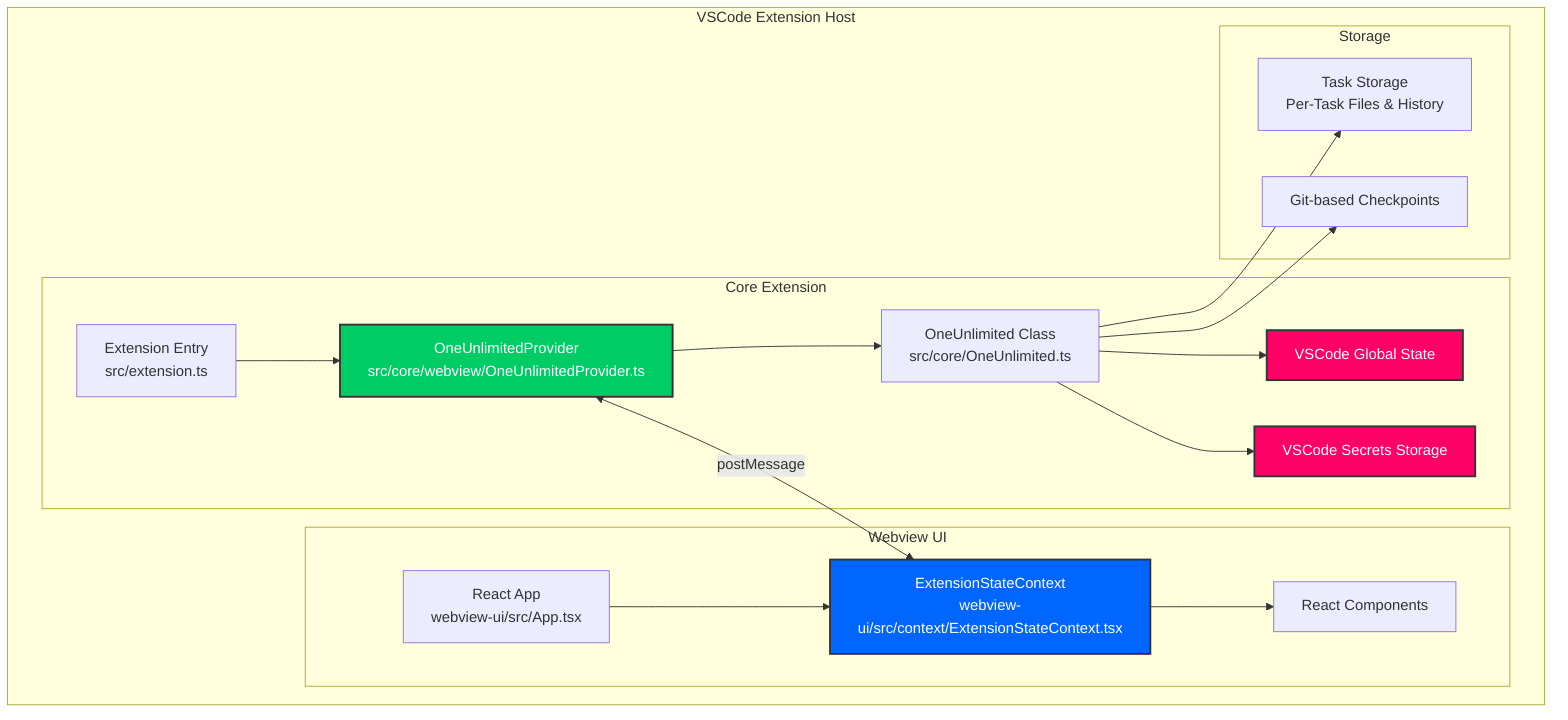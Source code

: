 graph TB
    subgraph VSCode Extension Host
        subgraph Core Extension
            ExtensionEntry[Extension Entry<br/>src/extension.ts]
            OneUnlimitedProvider[OneUnlimitedProvider<br/>src/core/webview/OneUnlimitedProvider.ts]
            OneUnlimitedClass[OneUnlimited Class<br/>src/core/OneUnlimited.ts]
            GlobalState[VSCode Global State]
            SecretsStorage[VSCode Secrets Storage]
        end

        subgraph Webview UI
            WebviewApp[React App<br/>webview-ui/src/App.tsx]
            ExtStateContext[ExtensionStateContext<br/>webview-ui/src/context/ExtensionStateContext.tsx]
            ReactComponents[React Components]
        end

        subgraph Storage
            TaskStorage[Task Storage<br/>Per-Task Files & History]
            CheckpointSystem[Git-based Checkpoints]
        end
    end

    %% Core Extension Data Flow
    ExtensionEntry --> OneUnlimitedProvider
    OneUnlimitedProvider --> OneUnlimitedClass
    OneUnlimitedClass --> GlobalState
    OneUnlimitedClass --> SecretsStorage
    OneUnlimitedClass --> TaskStorage
    OneUnlimitedClass --> CheckpointSystem

    %% Webview Data Flow
    WebviewApp --> ExtStateContext
    ExtStateContext --> ReactComponents

    %% Bidirectional Communication
    OneUnlimitedProvider <-->|postMessage| ExtStateContext

    style GlobalState fill:#ff0066,stroke:#333,stroke-width:2px,color:#ffffff
    style SecretsStorage fill:#ff0066,stroke:#333,stroke-width:2px,color:#ffffff
    style ExtStateContext fill:#0066ff,stroke:#333,stroke-width:2px,color:#ffffff
    style OneUnlimitedProvider fill:#00cc66,stroke:#333,stroke-width:2px,color:#ffffff
